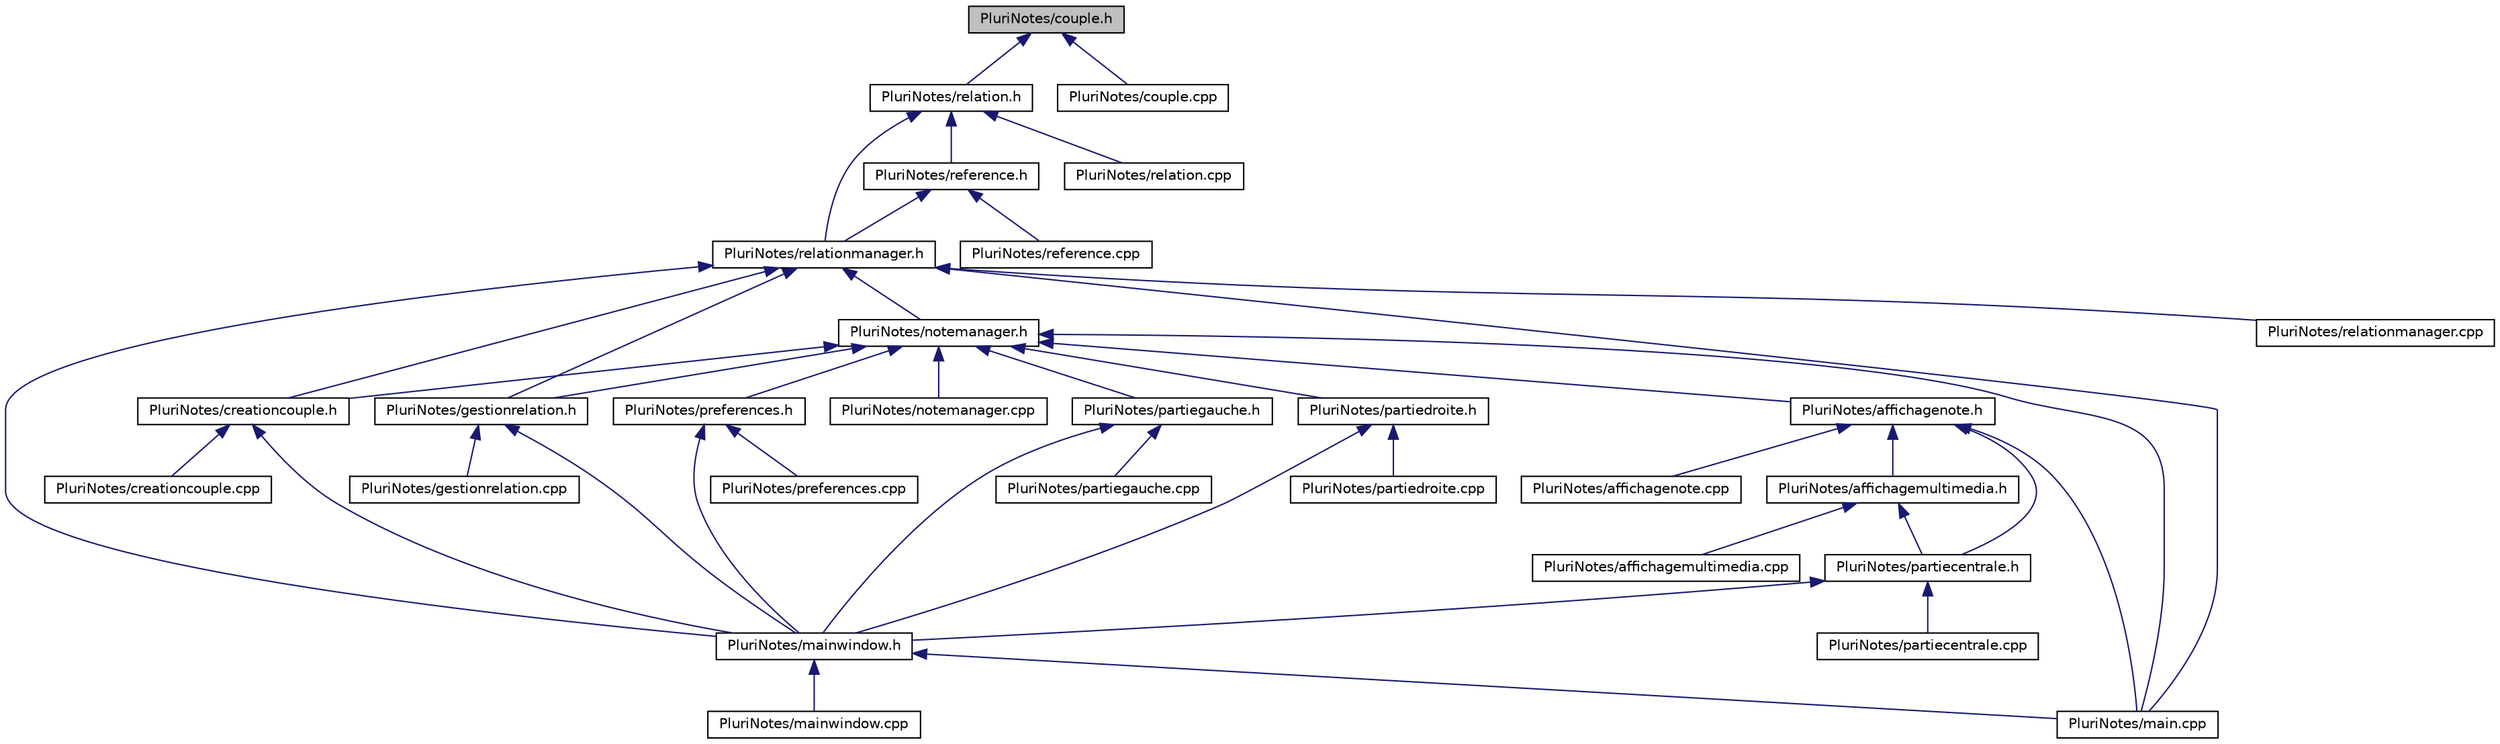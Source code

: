 digraph "PluriNotes/couple.h"
{
  edge [fontname="Helvetica",fontsize="10",labelfontname="Helvetica",labelfontsize="10"];
  node [fontname="Helvetica",fontsize="10",shape=record];
  Node11 [label="PluriNotes/couple.h",height=0.2,width=0.4,color="black", fillcolor="grey75", style="filled", fontcolor="black"];
  Node11 -> Node12 [dir="back",color="midnightblue",fontsize="10",style="solid",fontname="Helvetica"];
  Node12 [label="PluriNotes/relation.h",height=0.2,width=0.4,color="black", fillcolor="white", style="filled",URL="$relation_8h.html"];
  Node12 -> Node13 [dir="back",color="midnightblue",fontsize="10",style="solid",fontname="Helvetica"];
  Node13 [label="PluriNotes/relationmanager.h",height=0.2,width=0.4,color="black", fillcolor="white", style="filled",URL="$relationmanager_8h.html"];
  Node13 -> Node14 [dir="back",color="midnightblue",fontsize="10",style="solid",fontname="Helvetica"];
  Node14 [label="PluriNotes/notemanager.h",height=0.2,width=0.4,color="black", fillcolor="white", style="filled",URL="$notemanager_8h.html"];
  Node14 -> Node15 [dir="back",color="midnightblue",fontsize="10",style="solid",fontname="Helvetica"];
  Node15 [label="PluriNotes/affichagenote.h",height=0.2,width=0.4,color="black", fillcolor="white", style="filled",URL="$affichagenote_8h.html"];
  Node15 -> Node16 [dir="back",color="midnightblue",fontsize="10",style="solid",fontname="Helvetica"];
  Node16 [label="PluriNotes/affichagemultimedia.h",height=0.2,width=0.4,color="black", fillcolor="white", style="filled",URL="$affichagemultimedia_8h.html"];
  Node16 -> Node17 [dir="back",color="midnightblue",fontsize="10",style="solid",fontname="Helvetica"];
  Node17 [label="PluriNotes/affichagemultimedia.cpp",height=0.2,width=0.4,color="black", fillcolor="white", style="filled",URL="$affichagemultimedia_8cpp.html"];
  Node16 -> Node18 [dir="back",color="midnightblue",fontsize="10",style="solid",fontname="Helvetica"];
  Node18 [label="PluriNotes/partiecentrale.h",height=0.2,width=0.4,color="black", fillcolor="white", style="filled",URL="$partiecentrale_8h.html"];
  Node18 -> Node19 [dir="back",color="midnightblue",fontsize="10",style="solid",fontname="Helvetica"];
  Node19 [label="PluriNotes/mainwindow.h",height=0.2,width=0.4,color="black", fillcolor="white", style="filled",URL="$mainwindow_8h.html"];
  Node19 -> Node20 [dir="back",color="midnightblue",fontsize="10",style="solid",fontname="Helvetica"];
  Node20 [label="PluriNotes/main.cpp",height=0.2,width=0.4,color="black", fillcolor="white", style="filled",URL="$main_8cpp.html"];
  Node19 -> Node21 [dir="back",color="midnightblue",fontsize="10",style="solid",fontname="Helvetica"];
  Node21 [label="PluriNotes/mainwindow.cpp",height=0.2,width=0.4,color="black", fillcolor="white", style="filled",URL="$mainwindow_8cpp.html"];
  Node18 -> Node22 [dir="back",color="midnightblue",fontsize="10",style="solid",fontname="Helvetica"];
  Node22 [label="PluriNotes/partiecentrale.cpp",height=0.2,width=0.4,color="black", fillcolor="white", style="filled",URL="$partiecentrale_8cpp.html"];
  Node15 -> Node23 [dir="back",color="midnightblue",fontsize="10",style="solid",fontname="Helvetica"];
  Node23 [label="PluriNotes/affichagenote.cpp",height=0.2,width=0.4,color="black", fillcolor="white", style="filled",URL="$affichagenote_8cpp.html"];
  Node15 -> Node18 [dir="back",color="midnightblue",fontsize="10",style="solid",fontname="Helvetica"];
  Node15 -> Node20 [dir="back",color="midnightblue",fontsize="10",style="solid",fontname="Helvetica"];
  Node14 -> Node24 [dir="back",color="midnightblue",fontsize="10",style="solid",fontname="Helvetica"];
  Node24 [label="PluriNotes/creationcouple.h",height=0.2,width=0.4,color="black", fillcolor="white", style="filled",URL="$creationcouple_8h.html"];
  Node24 -> Node25 [dir="back",color="midnightblue",fontsize="10",style="solid",fontname="Helvetica"];
  Node25 [label="PluriNotes/creationcouple.cpp",height=0.2,width=0.4,color="black", fillcolor="white", style="filled",URL="$creationcouple_8cpp.html"];
  Node24 -> Node19 [dir="back",color="midnightblue",fontsize="10",style="solid",fontname="Helvetica"];
  Node14 -> Node26 [dir="back",color="midnightblue",fontsize="10",style="solid",fontname="Helvetica"];
  Node26 [label="PluriNotes/gestionrelation.h",height=0.2,width=0.4,color="black", fillcolor="white", style="filled",URL="$gestionrelation_8h.html"];
  Node26 -> Node27 [dir="back",color="midnightblue",fontsize="10",style="solid",fontname="Helvetica"];
  Node27 [label="PluriNotes/gestionrelation.cpp",height=0.2,width=0.4,color="black", fillcolor="white", style="filled",URL="$gestionrelation_8cpp.html"];
  Node26 -> Node19 [dir="back",color="midnightblue",fontsize="10",style="solid",fontname="Helvetica"];
  Node14 -> Node28 [dir="back",color="midnightblue",fontsize="10",style="solid",fontname="Helvetica"];
  Node28 [label="PluriNotes/partiegauche.h",height=0.2,width=0.4,color="black", fillcolor="white", style="filled",URL="$partiegauche_8h.html"];
  Node28 -> Node19 [dir="back",color="midnightblue",fontsize="10",style="solid",fontname="Helvetica"];
  Node28 -> Node29 [dir="back",color="midnightblue",fontsize="10",style="solid",fontname="Helvetica"];
  Node29 [label="PluriNotes/partiegauche.cpp",height=0.2,width=0.4,color="black", fillcolor="white", style="filled",URL="$partiegauche_8cpp.html"];
  Node14 -> Node30 [dir="back",color="midnightblue",fontsize="10",style="solid",fontname="Helvetica"];
  Node30 [label="PluriNotes/partiedroite.h",height=0.2,width=0.4,color="black", fillcolor="white", style="filled",URL="$partiedroite_8h.html"];
  Node30 -> Node19 [dir="back",color="midnightblue",fontsize="10",style="solid",fontname="Helvetica"];
  Node30 -> Node31 [dir="back",color="midnightblue",fontsize="10",style="solid",fontname="Helvetica"];
  Node31 [label="PluriNotes/partiedroite.cpp",height=0.2,width=0.4,color="black", fillcolor="white", style="filled",URL="$partiedroite_8cpp.html"];
  Node14 -> Node32 [dir="back",color="midnightblue",fontsize="10",style="solid",fontname="Helvetica"];
  Node32 [label="PluriNotes/preferences.h",height=0.2,width=0.4,color="black", fillcolor="white", style="filled",URL="$preferences_8h.html"];
  Node32 -> Node19 [dir="back",color="midnightblue",fontsize="10",style="solid",fontname="Helvetica"];
  Node32 -> Node33 [dir="back",color="midnightblue",fontsize="10",style="solid",fontname="Helvetica"];
  Node33 [label="PluriNotes/preferences.cpp",height=0.2,width=0.4,color="black", fillcolor="white", style="filled",URL="$preferences_8cpp.html"];
  Node14 -> Node20 [dir="back",color="midnightblue",fontsize="10",style="solid",fontname="Helvetica"];
  Node14 -> Node34 [dir="back",color="midnightblue",fontsize="10",style="solid",fontname="Helvetica"];
  Node34 [label="PluriNotes/notemanager.cpp",height=0.2,width=0.4,color="black", fillcolor="white", style="filled",URL="$notemanager_8cpp.html"];
  Node13 -> Node24 [dir="back",color="midnightblue",fontsize="10",style="solid",fontname="Helvetica"];
  Node13 -> Node26 [dir="back",color="midnightblue",fontsize="10",style="solid",fontname="Helvetica"];
  Node13 -> Node19 [dir="back",color="midnightblue",fontsize="10",style="solid",fontname="Helvetica"];
  Node13 -> Node20 [dir="back",color="midnightblue",fontsize="10",style="solid",fontname="Helvetica"];
  Node13 -> Node35 [dir="back",color="midnightblue",fontsize="10",style="solid",fontname="Helvetica"];
  Node35 [label="PluriNotes/relationmanager.cpp",height=0.2,width=0.4,color="black", fillcolor="white", style="filled",URL="$relationmanager_8cpp.html"];
  Node12 -> Node36 [dir="back",color="midnightblue",fontsize="10",style="solid",fontname="Helvetica"];
  Node36 [label="PluriNotes/reference.h",height=0.2,width=0.4,color="black", fillcolor="white", style="filled",URL="$reference_8h.html"];
  Node36 -> Node13 [dir="back",color="midnightblue",fontsize="10",style="solid",fontname="Helvetica"];
  Node36 -> Node37 [dir="back",color="midnightblue",fontsize="10",style="solid",fontname="Helvetica"];
  Node37 [label="PluriNotes/reference.cpp",height=0.2,width=0.4,color="black", fillcolor="white", style="filled",URL="$reference_8cpp.html"];
  Node12 -> Node38 [dir="back",color="midnightblue",fontsize="10",style="solid",fontname="Helvetica"];
  Node38 [label="PluriNotes/relation.cpp",height=0.2,width=0.4,color="black", fillcolor="white", style="filled",URL="$relation_8cpp.html"];
  Node11 -> Node39 [dir="back",color="midnightblue",fontsize="10",style="solid",fontname="Helvetica"];
  Node39 [label="PluriNotes/couple.cpp",height=0.2,width=0.4,color="black", fillcolor="white", style="filled",URL="$couple_8cpp.html"];
}
